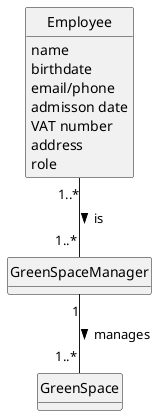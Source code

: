 @startuml
skinparam monochrome true
skinparam packageStyle rectangle
skinparam shadowing false

'left to right direction

skinparam classAttributeIconSize 0

hide circle
hide methods

'title Domain Model

'class Platform {
'  -description
'}

class Employee {
    name
    birthdate
    email/phone
    admisson date
    VAT number
    address
    role
}

class GreenSpaceManager{
}


class GreenSpace{

}


Employee "1..*" -- "1..*" GreenSpaceManager : is >
GreenSpaceManager "1" -- "1..*" GreenSpace: manages >


@enduml